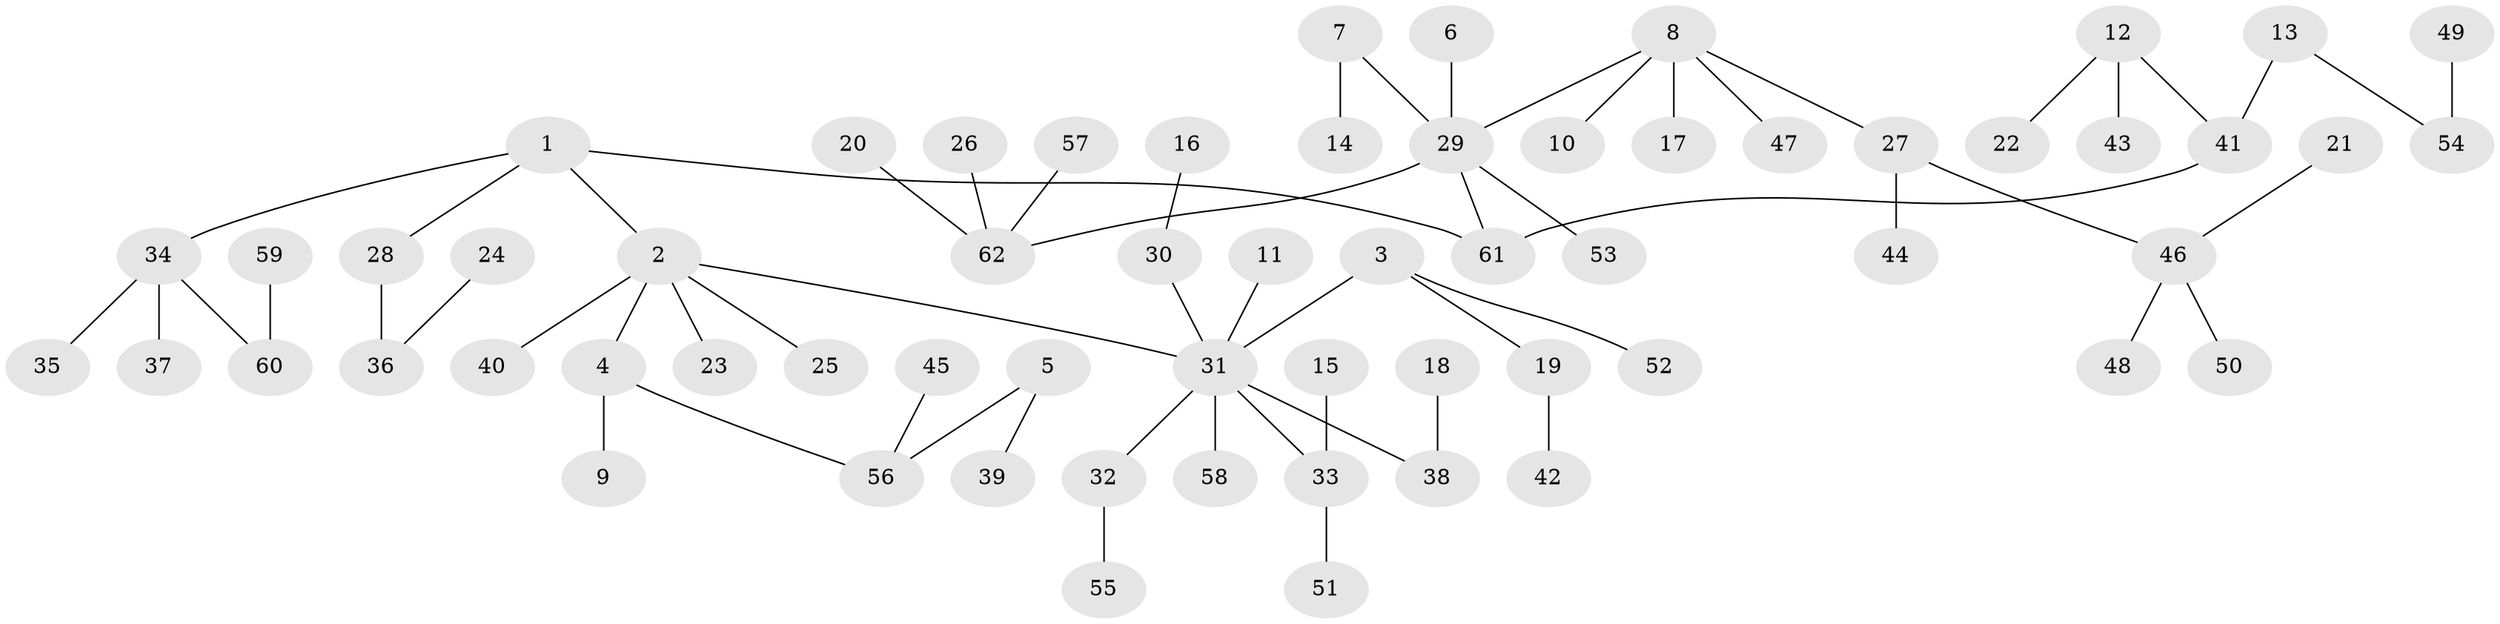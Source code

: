 // original degree distribution, {5: 0.04065040650406504, 4: 0.056910569105691054, 6: 0.016260162601626018, 3: 0.12195121951219512, 7: 0.008130081300813009, 2: 0.2764227642276423, 1: 0.4796747967479675}
// Generated by graph-tools (version 1.1) at 2025/48/03/06/25 01:48:57]
// undirected, 62 vertices, 61 edges
graph export_dot {
graph [start="1"]
  node [color=gray90,style=filled];
  1;
  2;
  3;
  4;
  5;
  6;
  7;
  8;
  9;
  10;
  11;
  12;
  13;
  14;
  15;
  16;
  17;
  18;
  19;
  20;
  21;
  22;
  23;
  24;
  25;
  26;
  27;
  28;
  29;
  30;
  31;
  32;
  33;
  34;
  35;
  36;
  37;
  38;
  39;
  40;
  41;
  42;
  43;
  44;
  45;
  46;
  47;
  48;
  49;
  50;
  51;
  52;
  53;
  54;
  55;
  56;
  57;
  58;
  59;
  60;
  61;
  62;
  1 -- 2 [weight=1.0];
  1 -- 28 [weight=1.0];
  1 -- 34 [weight=1.0];
  1 -- 61 [weight=1.0];
  2 -- 4 [weight=1.0];
  2 -- 23 [weight=1.0];
  2 -- 25 [weight=1.0];
  2 -- 31 [weight=1.0];
  2 -- 40 [weight=1.0];
  3 -- 19 [weight=1.0];
  3 -- 31 [weight=1.0];
  3 -- 52 [weight=1.0];
  4 -- 9 [weight=1.0];
  4 -- 56 [weight=1.0];
  5 -- 39 [weight=1.0];
  5 -- 56 [weight=1.0];
  6 -- 29 [weight=1.0];
  7 -- 14 [weight=1.0];
  7 -- 29 [weight=1.0];
  8 -- 10 [weight=1.0];
  8 -- 17 [weight=1.0];
  8 -- 27 [weight=1.0];
  8 -- 29 [weight=1.0];
  8 -- 47 [weight=1.0];
  11 -- 31 [weight=1.0];
  12 -- 22 [weight=1.0];
  12 -- 41 [weight=1.0];
  12 -- 43 [weight=1.0];
  13 -- 41 [weight=1.0];
  13 -- 54 [weight=1.0];
  15 -- 33 [weight=1.0];
  16 -- 30 [weight=1.0];
  18 -- 38 [weight=1.0];
  19 -- 42 [weight=1.0];
  20 -- 62 [weight=1.0];
  21 -- 46 [weight=1.0];
  24 -- 36 [weight=1.0];
  26 -- 62 [weight=1.0];
  27 -- 44 [weight=1.0];
  27 -- 46 [weight=1.0];
  28 -- 36 [weight=1.0];
  29 -- 53 [weight=1.0];
  29 -- 61 [weight=1.0];
  29 -- 62 [weight=1.0];
  30 -- 31 [weight=1.0];
  31 -- 32 [weight=1.0];
  31 -- 33 [weight=1.0];
  31 -- 38 [weight=1.0];
  31 -- 58 [weight=1.0];
  32 -- 55 [weight=1.0];
  33 -- 51 [weight=1.0];
  34 -- 35 [weight=1.0];
  34 -- 37 [weight=1.0];
  34 -- 60 [weight=1.0];
  41 -- 61 [weight=1.0];
  45 -- 56 [weight=1.0];
  46 -- 48 [weight=1.0];
  46 -- 50 [weight=1.0];
  49 -- 54 [weight=1.0];
  57 -- 62 [weight=1.0];
  59 -- 60 [weight=1.0];
}
